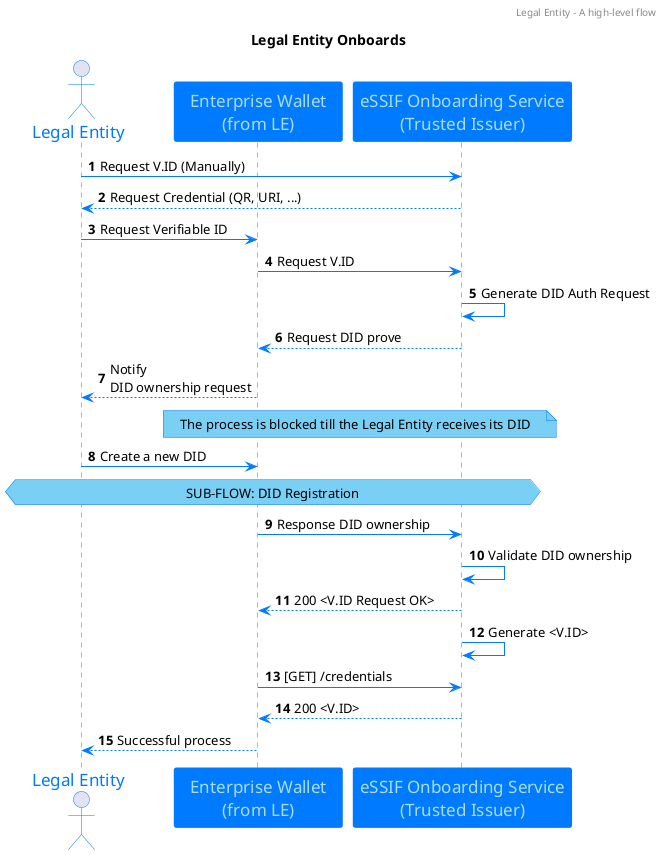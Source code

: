 @startuml
'https://plantuml.com/sequence-diagram

skinparam classFontColor 007BFF
skinparam classFontSize 12
skinparam classFontName Aapex
skinparam backgroundColor white
skinparam minClassWidth 155
skinparam nodesep 34
skinparam ranksep 70

skinparam sequence {
ArrowColor 007BFF
ActorBorderColor 007BFF
LifeLineBorderColor 007BFF
LifeLineBackgroundColor 007BFF

ParticipantBorderColor 007BFF
ParticipantBackgroundColor 007BFF
ParticipantFontName Impact
ParticipantFontSize 17
ParticipantFontColor #A9DCDF

'ActorBackgroundColor aqua
ActorFontColor 007BFF
ActorFontSize 17
ActorFontName Aapex
}

skinparam class {
BorderColor 007BFF
ArrowColor 007BFF
BackgroundColor white
}

skinparam interface {
BorderColor 007BFF
ArrowColor 007BFF
}

skinparam note {
BorderColor 007BFF
BackgroundColor 7ACFF5
}


autonumber

header Legal Entity - A high-level flow
title
Legal Entity Onboards
end title
autonumber
actor "Legal Entity" as LE
participant "Enterprise Wallet\n(from LE)" as EW
participant "eSSIF Onboarding Service\n(Trusted Issuer)" as TI

LE -> TI: Request V.ID (Manually)
TI --> LE: Request Credential (QR, URI, ...)
LE -> EW: Request Verifiable ID
EW -> TI: Request V.ID
TI -> TI: Generate DID Auth Request
TI --> EW: Request DID prove
EW --> LE: Notify\nDID ownership request
note over TI, EW: The process is blocked till the Legal Entity receives its DID
LE -> EW: Create a new DID

hnote across:SUB-FLOW: DID Registration

EW -> TI: Response DID ownership
TI -> TI: Validate DID ownership
TI --> EW: 200 <V.ID Request OK>
TI -> TI: Generate <V.ID>
EW -> TI: [GET] /credentials
TI --> EW: 200 <V.ID>

EW --> LE: Successful process
@enduml
